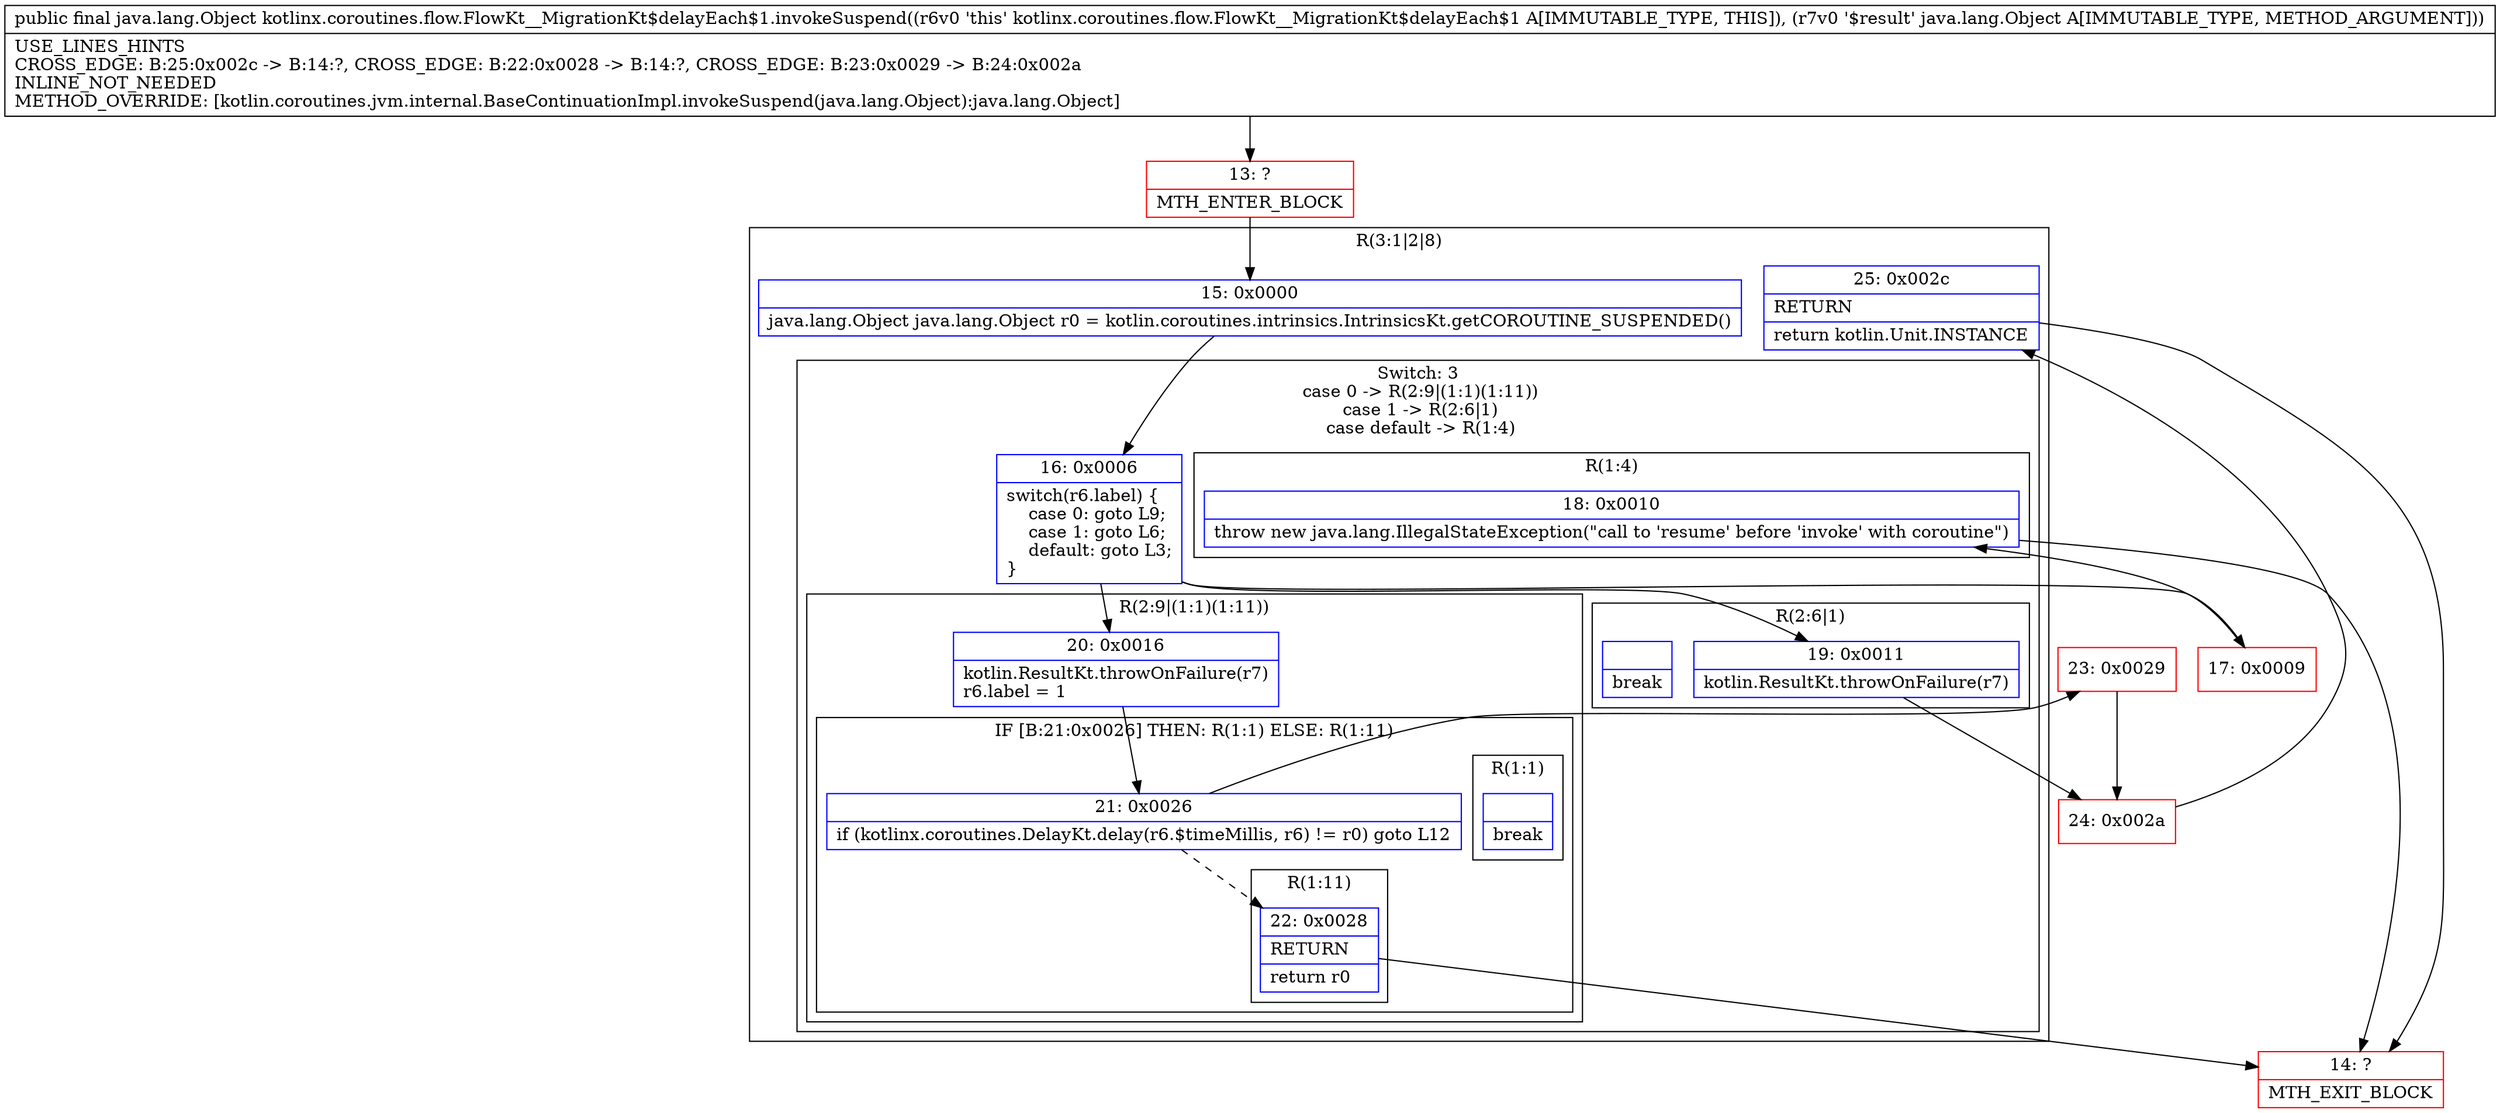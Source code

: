 digraph "CFG forkotlinx.coroutines.flow.FlowKt__MigrationKt$delayEach$1.invokeSuspend(Ljava\/lang\/Object;)Ljava\/lang\/Object;" {
subgraph cluster_Region_1222906641 {
label = "R(3:1|2|8)";
node [shape=record,color=blue];
Node_15 [shape=record,label="{15\:\ 0x0000|java.lang.Object java.lang.Object r0 = kotlin.coroutines.intrinsics.IntrinsicsKt.getCOROUTINE_SUSPENDED()\l}"];
subgraph cluster_SwitchRegion_974481362 {
label = "Switch: 3
 case 0 -> R(2:9|(1:1)(1:11))
 case 1 -> R(2:6|1)
 case default -> R(1:4)";
node [shape=record,color=blue];
Node_16 [shape=record,label="{16\:\ 0x0006|switch(r6.label) \{\l    case 0: goto L9;\l    case 1: goto L6;\l    default: goto L3;\l\}\l}"];
subgraph cluster_Region_1252784330 {
label = "R(2:9|(1:1)(1:11))";
node [shape=record,color=blue];
Node_20 [shape=record,label="{20\:\ 0x0016|kotlin.ResultKt.throwOnFailure(r7)\lr6.label = 1\l}"];
subgraph cluster_IfRegion_704961878 {
label = "IF [B:21:0x0026] THEN: R(1:1) ELSE: R(1:11)";
node [shape=record,color=blue];
Node_21 [shape=record,label="{21\:\ 0x0026|if (kotlinx.coroutines.DelayKt.delay(r6.$timeMillis, r6) != r0) goto L12\l}"];
subgraph cluster_Region_482239859 {
label = "R(1:1)";
node [shape=record,color=blue];
Node_InsnContainer_519028830 [shape=record,label="{|break\l}"];
}
subgraph cluster_Region_792283265 {
label = "R(1:11)";
node [shape=record,color=blue];
Node_22 [shape=record,label="{22\:\ 0x0028|RETURN\l|return r0\l}"];
}
}
}
subgraph cluster_Region_265625510 {
label = "R(2:6|1)";
node [shape=record,color=blue];
Node_19 [shape=record,label="{19\:\ 0x0011|kotlin.ResultKt.throwOnFailure(r7)\l}"];
Node_InsnContainer_447601470 [shape=record,label="{|break\l}"];
}
subgraph cluster_Region_1968681189 {
label = "R(1:4)";
node [shape=record,color=blue];
Node_18 [shape=record,label="{18\:\ 0x0010|throw new java.lang.IllegalStateException(\"call to 'resume' before 'invoke' with coroutine\")\l}"];
}
}
Node_25 [shape=record,label="{25\:\ 0x002c|RETURN\l|return kotlin.Unit.INSTANCE\l}"];
}
Node_13 [shape=record,color=red,label="{13\:\ ?|MTH_ENTER_BLOCK\l}"];
Node_17 [shape=record,color=red,label="{17\:\ 0x0009}"];
Node_14 [shape=record,color=red,label="{14\:\ ?|MTH_EXIT_BLOCK\l}"];
Node_24 [shape=record,color=red,label="{24\:\ 0x002a}"];
Node_23 [shape=record,color=red,label="{23\:\ 0x0029}"];
MethodNode[shape=record,label="{public final java.lang.Object kotlinx.coroutines.flow.FlowKt__MigrationKt$delayEach$1.invokeSuspend((r6v0 'this' kotlinx.coroutines.flow.FlowKt__MigrationKt$delayEach$1 A[IMMUTABLE_TYPE, THIS]), (r7v0 '$result' java.lang.Object A[IMMUTABLE_TYPE, METHOD_ARGUMENT]))  | USE_LINES_HINTS\lCROSS_EDGE: B:25:0x002c \-\> B:14:?, CROSS_EDGE: B:22:0x0028 \-\> B:14:?, CROSS_EDGE: B:23:0x0029 \-\> B:24:0x002a\lINLINE_NOT_NEEDED\lMETHOD_OVERRIDE: [kotlin.coroutines.jvm.internal.BaseContinuationImpl.invokeSuspend(java.lang.Object):java.lang.Object]\l}"];
MethodNode -> Node_13;Node_15 -> Node_16;
Node_16 -> Node_17;
Node_16 -> Node_19;
Node_16 -> Node_20;
Node_20 -> Node_21;
Node_21 -> Node_22[style=dashed];
Node_21 -> Node_23;
Node_22 -> Node_14;
Node_19 -> Node_24;
Node_18 -> Node_14;
Node_25 -> Node_14;
Node_13 -> Node_15;
Node_17 -> Node_18;
Node_24 -> Node_25;
Node_23 -> Node_24;
}

